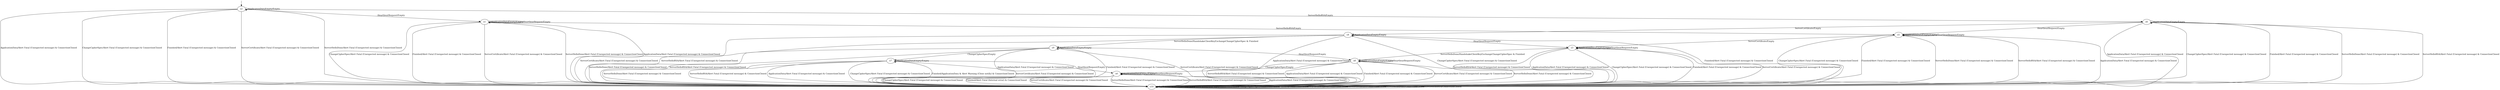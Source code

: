 digraph {
s2 [label="s2"]
s0 [label="s0"]
s1 [label="s1"]
s3 [label="s3"]
s4 [label="s4"]
s5 [label="s5"]
s6 [label="s6"]
s7 [label="s7"]
s8 [label="s8"]
s9 [label="s9"]
s10 [label="s10"]
s2 -> s10 [label="ApplicationData/Alert Fatal (Unexpected message) & ConnectionClosed"];
s2 -> s2 [label="ApplicationDataEmpty/Empty"];
s2 -> s10 [label="ChangeCipherSpec/Alert Fatal (Unexpected message) & ConnectionClosed"];
s2 -> s10 [label="Finished/Alert Fatal (Unexpected message) & ConnectionClosed"];
s2 -> s1 [label="HeartbeatRequest/Empty"];
s2 -> s10 [label="ServerCertificate/Alert Fatal (Unexpected message) & ConnectionClosed"];
s2 -> s10 [label="ServerHelloDone/Alert Fatal (Unexpected message) & ConnectionClosed"];
s2 -> s6 [label="ServerHelloRSA/Empty"];
s0 -> s10 [label="ApplicationData/Alert Fatal (Unexpected message) & ConnectionClosed"];
s0 -> s0 [label="ApplicationDataEmpty/Empty"];
s0 -> s10 [label="ChangeCipherSpec/Alert Fatal (Unexpected message) & ConnectionClosed"];
s0 -> s10 [label="Finished/Alert Fatal (Internal error) & ConnectionClosed"];
s0 -> s0 [label="HeartbeatRequest/Empty"];
s0 -> s10 [label="ServerCertificate/Alert Fatal (Unexpected message) & ConnectionClosed"];
s0 -> s10 [label="ServerHelloDone/Alert Fatal (Unexpected message) & ConnectionClosed"];
s0 -> s10 [label="ServerHelloRSA/Alert Fatal (Unexpected message) & ConnectionClosed"];
s1 -> s10 [label="ApplicationData/Alert Fatal (Unexpected message) & ConnectionClosed"];
s1 -> s1 [label="ApplicationDataEmpty/Empty"];
s1 -> s10 [label="ChangeCipherSpec/Alert Fatal (Unexpected message) & ConnectionClosed"];
s1 -> s10 [label="Finished/Alert Fatal (Unexpected message) & ConnectionClosed"];
s1 -> s1 [label="HeartbeatRequest/Empty"];
s1 -> s10 [label="ServerCertificate/Alert Fatal (Unexpected message) & ConnectionClosed"];
s1 -> s10 [label="ServerHelloDone/Alert Fatal (Unexpected message) & ConnectionClosed"];
s1 -> s5 [label="ServerHelloRSA/Empty"];
s3 -> s10 [label="ApplicationData/Alert Fatal (Unexpected message) & ConnectionClosed"];
s3 -> s3 [label="ApplicationDataEmpty/Empty"];
s3 -> s10 [label="ChangeCipherSpec/Alert Fatal (Unexpected message) & ConnectionClosed"];
s3 -> s10 [label="Finished/Alert Fatal (Unexpected message) & ConnectionClosed"];
s3 -> s3 [label="HeartbeatRequest/Empty"];
s3 -> s10 [label="ServerCertificate/Alert Fatal (Unexpected message) & ConnectionClosed"];
s3 -> s8 [label="ServerHelloDone/HandshakeClientKeyExchangeChangeCipherSpec & Finished"];
s3 -> s10 [label="ServerHelloRSA/Alert Fatal (Unexpected message) & ConnectionClosed"];
s4 -> s10 [label="ApplicationData/Alert Fatal (Unexpected message) & ConnectionClosed"];
s4 -> s4 [label="ApplicationDataEmpty/Empty"];
s4 -> s10 [label="ChangeCipherSpec/Alert Fatal (Unexpected message) & ConnectionClosed"];
s4 -> s10 [label="Finished/Alert Fatal (Unexpected message) & ConnectionClosed"];
s4 -> s3 [label="HeartbeatRequest/Empty"];
s4 -> s10 [label="ServerCertificate/Alert Fatal (Unexpected message) & ConnectionClosed"];
s4 -> s9 [label="ServerHelloDone/HandshakeClientKeyExchangeChangeCipherSpec & Finished"];
s4 -> s10 [label="ServerHelloRSA/Alert Fatal (Unexpected message) & ConnectionClosed"];
s5 -> s10 [label="ApplicationData/Alert Fatal (Unexpected message) & ConnectionClosed"];
s5 -> s5 [label="ApplicationDataEmpty/Empty"];
s5 -> s10 [label="ChangeCipherSpec/Alert Fatal (Unexpected message) & ConnectionClosed"];
s5 -> s10 [label="Finished/Alert Fatal (Unexpected message) & ConnectionClosed"];
s5 -> s5 [label="HeartbeatRequest/Empty"];
s5 -> s3 [label="ServerCertificate/Empty"];
s5 -> s10 [label="ServerHelloDone/Alert Fatal (Unexpected message) & ConnectionClosed"];
s5 -> s10 [label="ServerHelloRSA/Alert Fatal (Unexpected message) & ConnectionClosed"];
s6 -> s10 [label="ApplicationData/Alert Fatal (Unexpected message) & ConnectionClosed"];
s6 -> s6 [label="ApplicationDataEmpty/Empty"];
s6 -> s10 [label="ChangeCipherSpec/Alert Fatal (Unexpected message) & ConnectionClosed"];
s6 -> s10 [label="Finished/Alert Fatal (Unexpected message) & ConnectionClosed"];
s6 -> s5 [label="HeartbeatRequest/Empty"];
s6 -> s4 [label="ServerCertificate/Empty"];
s6 -> s10 [label="ServerHelloDone/Alert Fatal (Unexpected message) & ConnectionClosed"];
s6 -> s10 [label="ServerHelloRSA/Alert Fatal (Unexpected message) & ConnectionClosed"];
s7 -> s10 [label="ApplicationData/Alert Fatal (Unexpected message) & ConnectionClosed"];
s7 -> s7 [label="ApplicationDataEmpty/Empty"];
s7 -> s10 [label="ChangeCipherSpec/Alert Fatal (Unexpected message) & ConnectionClosed"];
s7 -> s10 [label="Finished/ApplicationData & Alert Warning (Close notify) & ConnectionClosed"];
s7 -> s0 [label="HeartbeatRequest/Empty"];
s7 -> s10 [label="ServerCertificate/Alert Fatal (Unexpected message) & ConnectionClosed"];
s7 -> s10 [label="ServerHelloDone/Alert Fatal (Unexpected message) & ConnectionClosed"];
s7 -> s10 [label="ServerHelloRSA/Alert Fatal (Unexpected message) & ConnectionClosed"];
s8 -> s10 [label="ApplicationData/Alert Fatal (Unexpected message) & ConnectionClosed"];
s8 -> s8 [label="ApplicationDataEmpty/Empty"];
s8 -> s0 [label="ChangeCipherSpec/Empty"];
s8 -> s10 [label="Finished/Alert Fatal (Unexpected message) & ConnectionClosed"];
s8 -> s8 [label="HeartbeatRequest/Empty"];
s8 -> s10 [label="ServerCertificate/Alert Fatal (Unexpected message) & ConnectionClosed"];
s8 -> s10 [label="ServerHelloDone/Alert Fatal (Unexpected message) & ConnectionClosed"];
s8 -> s10 [label="ServerHelloRSA/Alert Fatal (Unexpected message) & ConnectionClosed"];
s9 -> s10 [label="ApplicationData/Alert Fatal (Unexpected message) & ConnectionClosed"];
s9 -> s9 [label="ApplicationDataEmpty/Empty"];
s9 -> s7 [label="ChangeCipherSpec/Empty"];
s9 -> s10 [label="Finished/Alert Fatal (Unexpected message) & ConnectionClosed"];
s9 -> s8 [label="HeartbeatRequest/Empty"];
s9 -> s10 [label="ServerCertificate/Alert Fatal (Unexpected message) & ConnectionClosed"];
s9 -> s10 [label="ServerHelloDone/Alert Fatal (Unexpected message) & ConnectionClosed"];
s9 -> s10 [label="ServerHelloRSA/Alert Fatal (Unexpected message) & ConnectionClosed"];
s10 -> s10 [label="ApplicationData/ConnectionClosed"];
s10 -> s10 [label="ApplicationDataEmpty/ConnectionClosed"];
s10 -> s10 [label="ChangeCipherSpec/ConnectionClosed"];
s10 -> s10 [label="Finished/ConnectionClosed"];
s10 -> s10 [label="HeartbeatRequest/ConnectionClosed"];
s10 -> s10 [label="ServerCertificate/ConnectionClosed"];
s10 -> s10 [label="ServerHelloDone/ConnectionClosed"];
s10 -> s10 [label="ServerHelloRSA/ConnectionClosed"];

__start0 [label="" shape="none" width="0" height="0"];
__start0 -> s2;
}
